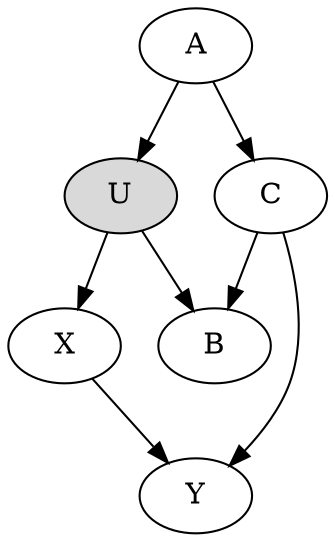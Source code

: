 digraph SCModel {
  "U" [shape="ellipse", fillcolor="gray85", style="filled"];
  "A" -> "C";
  "A" -> "U";
  "U" -> "B";
  "U" -> "X";
  "C" -> "B";
  "C" -> "Y";
  "X" -> "Y";
}
